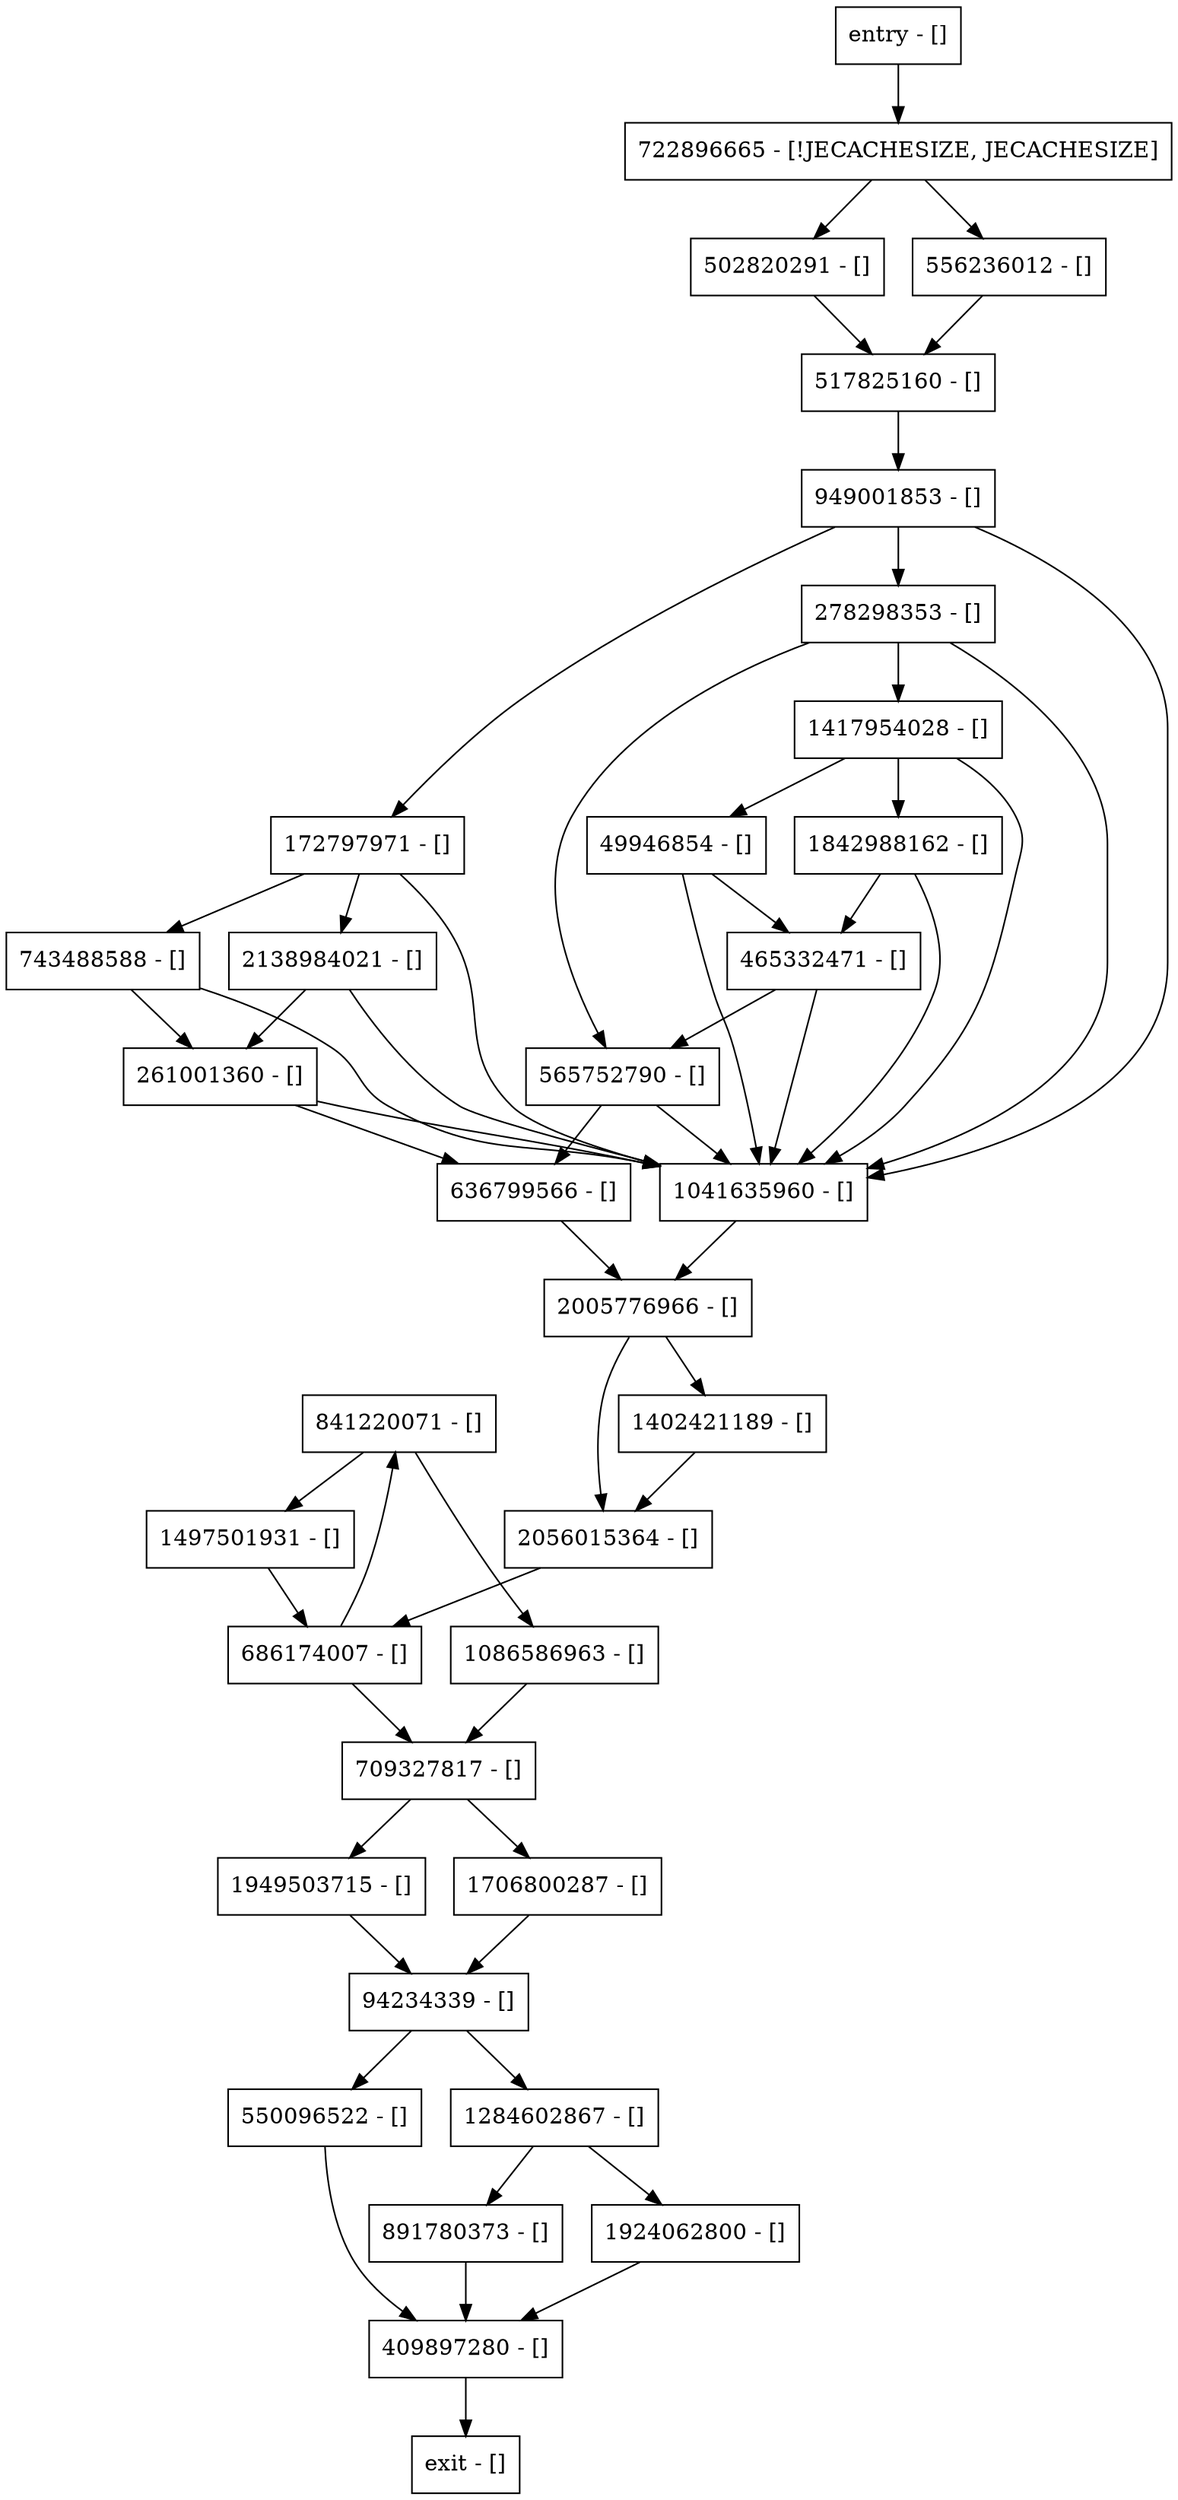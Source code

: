 digraph <clinit> {
node [shape=record];
550096522 [label="550096522 - []"];
722896665 [label="722896665 - [!JECACHESIZE, JECACHESIZE]"];
1041635960 [label="1041635960 - []"];
502820291 [label="502820291 - []"];
743488588 [label="743488588 - []"];
1284602867 [label="1284602867 - []"];
517825160 [label="517825160 - []"];
465332471 [label="465332471 - []"];
1086586963 [label="1086586963 - []"];
1842988162 [label="1842988162 - []"];
278298353 [label="278298353 - []"];
1497501931 [label="1497501931 - []"];
261001360 [label="261001360 - []"];
565752790 [label="565752790 - []"];
94234339 [label="94234339 - []"];
949001853 [label="949001853 - []"];
891780373 [label="891780373 - []"];
636799566 [label="636799566 - []"];
172797971 [label="172797971 - []"];
686174007 [label="686174007 - []"];
2138984021 [label="2138984021 - []"];
556236012 [label="556236012 - []"];
1949503715 [label="1949503715 - []"];
1417954028 [label="1417954028 - []"];
2005776966 [label="2005776966 - []"];
1706800287 [label="1706800287 - []"];
entry [label="entry - []"];
exit [label="exit - []"];
2056015364 [label="2056015364 - []"];
1924062800 [label="1924062800 - []"];
709327817 [label="709327817 - []"];
49946854 [label="49946854 - []"];
1402421189 [label="1402421189 - []"];
841220071 [label="841220071 - []"];
409897280 [label="409897280 - []"];
entry;
exit;
550096522 -> 409897280;
722896665 -> 556236012;
722896665 -> 502820291;
1041635960 -> 2005776966;
502820291 -> 517825160;
743488588 -> 1041635960;
743488588 -> 261001360;
1284602867 -> 891780373;
1284602867 -> 1924062800;
517825160 -> 949001853;
465332471 -> 1041635960;
465332471 -> 565752790;
1086586963 -> 709327817;
1842988162 -> 465332471;
1842988162 -> 1041635960;
278298353 -> 1041635960;
278298353 -> 1417954028;
278298353 -> 565752790;
1497501931 -> 686174007;
261001360 -> 636799566;
261001360 -> 1041635960;
565752790 -> 636799566;
565752790 -> 1041635960;
94234339 -> 550096522;
94234339 -> 1284602867;
949001853 -> 172797971;
949001853 -> 278298353;
949001853 -> 1041635960;
891780373 -> 409897280;
636799566 -> 2005776966;
172797971 -> 2138984021;
172797971 -> 1041635960;
172797971 -> 743488588;
686174007 -> 709327817;
686174007 -> 841220071;
2138984021 -> 1041635960;
2138984021 -> 261001360;
556236012 -> 517825160;
1949503715 -> 94234339;
1417954028 -> 1842988162;
1417954028 -> 1041635960;
1417954028 -> 49946854;
2005776966 -> 2056015364;
2005776966 -> 1402421189;
1706800287 -> 94234339;
entry -> 722896665;
2056015364 -> 686174007;
1924062800 -> 409897280;
709327817 -> 1706800287;
709327817 -> 1949503715;
49946854 -> 465332471;
49946854 -> 1041635960;
1402421189 -> 2056015364;
841220071 -> 1086586963;
841220071 -> 1497501931;
409897280 -> exit;
}
